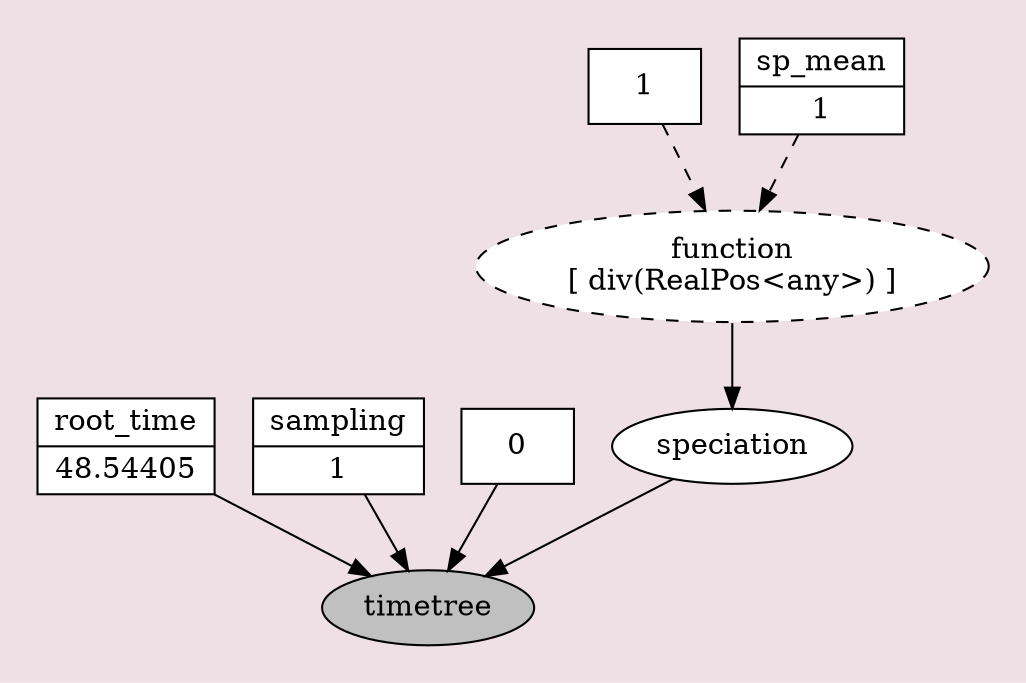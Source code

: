 /* Graphical model description in DOT language                                    */
/*    To view graph:                                                              */
/*       open this file in the program Graphviz: http://www.graphviz.org          */
/*       or paste contents into an online viewer: http://stamm-wilbrandt.de/GraphvizFiddle */

digraph REVDAG {
   n_speciation [shape=oval, style=filled, fillcolor=white, label="speciation"]
   n_0x60059bd30 [shape=oval, style="dashed,filled", fillcolor=white, label="function\n[ div(RealPos<any>) ]"]
   n_0x60059bfd0 [shape=box, style=filled, fillcolor=white, label="1"]
   n_sp_mean [shape=record, style=filled, fillcolor=white, label="{sp_mean|1}"]
   n_timetree [shape=oval, style=filled, fillcolor=gray, label="timetree"]
   n_root_time [shape=record, style=filled, fillcolor=white, label="{root_time|48.54405}"]
   n_sampling [shape=record, style=filled, fillcolor=white, label="{sampling|1}"]
   n_0x60059e770 [shape=box, style=filled, fillcolor=white, label="0"]
   n_speciation -> n_timetree
   n_0x60059bd30 -> n_speciation
   n_0x60059bfd0 -> n_0x60059bd30[style=dashed]
   n_sp_mean -> n_0x60059bd30[style=dashed]
   n_root_time -> n_timetree
   n_sampling -> n_timetree
   n_0x60059e770 -> n_timetree
   {rank=same; n_timetree;}
   graph [bgcolor=lavenderblush2, pad=0.25]
}